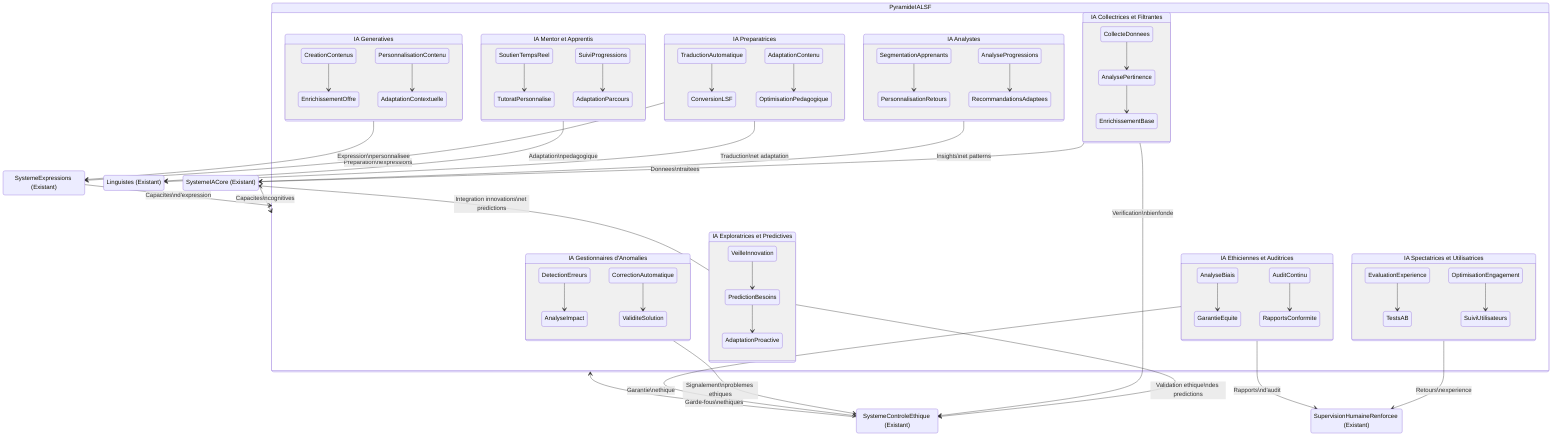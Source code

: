 stateDiagram-v2
    %% Raccourcis vers les composants existants du diagramme d'état
    state "SystemeIACore (Existant)" as IACore
    state "Linguistes (Existant)" as Linguistes
    state "SystemeExpressions (Existant)" as SE
    state "SupervisionHumaineRenforcee (Existant)" as SHR
    state "SystemeControleEthique (Existant)" as SCE
    
    %% Niveaux de la Pyramide IA
    state "PyramideIALSF" as PIR {
        state "IA Exploratrices et Predictives" as IEP {
            VeilleInnovation --> PredictionBesoins
            PredictionBesoins --> AdaptationProactive
        }
        
        state "IA Collectrices et Filtrantes" as ICF {
            CollecteDonnees --> AnalysePertinence
            AnalysePertinence --> EnrichissementBase
        }
        
        state "IA Preparatrices" as IP {
            TraductionAutomatique --> ConversionLSF
            AdaptationContenu --> OptimisationPedagogique
        }
        
        state "IA Spectatrices et Utilisatrices" as ISU {
            EvaluationExperience --> TestsAB
            OptimisationEngagement --> SuiviUtilisateurs
        }
        
        state "IA Gestionnaires d'Anomalies" as IGA {
            DetectionErreurs --> AnalyseImpact
            CorrectionAutomatique --> ValiditeSolution
        }
        
        state "IA Analystes" as IA {
            SegmentationApprenants --> PersonnalisationRetours
            AnalyseProgressions --> RecommandationsAdaptees
        }
        
        state "IA Mentor et Apprentis" as IMA {
            SoutienTempsReel --> TutoratPersonnalise
            SuiviProgressions --> AdaptationParcours
        }
        
        state "IA Generatives" as IG {
            CreationContenus --> EnrichissementOffre
            PersonnalisationContenu --> AdaptationContextuelle
        }
        
        state "IA Ethiciennes et Auditrices" as IEA {
            AnalyseBiais --> GarantieEquite
            AuditContinu --> RapportsConformite
        }
    }
    
    %% Connexions entre la Pyramide et le diagramme d'état existant
    
    %% Niveau supérieur - Exploration & Prédiction
    IEP --> IACore : Integration innovations\net predictions
    IEP --> SCE : Validation ethique\ndes predictions
    
    %% Collecte & Filtrage
    ICF --> IACore : Donnees\ntraitees
    ICF --> SCE : Verification\nbienfonde
    
    %% Préparation
    IP --> Linguistes : Traduction\net adaptation
    IP --> SE : Preparation\nexpressions
    
    %% Évaluation d'expérience
    ISU --> SHR : Retours\nexperience
    
    %% Gestion des anomalies
    IGA --> SCE : Signalement\nproblemes ethiques
    
    %% Analyse et personnalisation
    IA --> IACore : Insights\net patterns
    
    %% Mentorat
    IMA --> Linguistes : Adaptation\npedagogique
    
    %% Génération de contenu
    IG --> SE : Expression\npersonnalisee
    
    %% Éthique et audit
    IEA --> SCE : Garantie\nethique
    IEA --> SHR : Rapports\nd'audit
    
    %% Connexions bidirectionnelles principales
    IACore --> PIR : Capacites\ncognitives
    SE --> PIR : Capacites\nd'expression
    SCE --> PIR : Garde-fous\nethiques